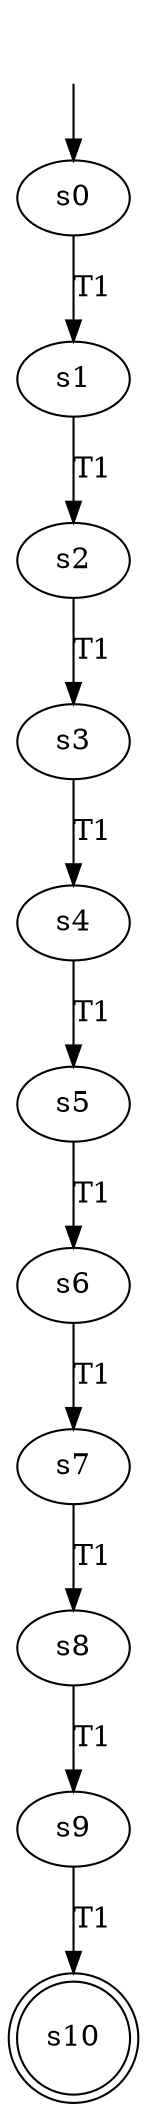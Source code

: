 digraph "MT1A" {
s0 [label=s0];
s1 [label=s1];
s2 [label=s2];
s3 [label=s3];
s4 [label=s4];
s5 [label=s5];
s6 [label=s6];
s7 [label=s7];
s8 [label=s8];
s9 [label=s9];
s10 [label=s10, shape=doublecircle];
s0 -> s1 [label="T1"];
s1 -> s2 [label="T1"];
s2 -> s3 [label="T1"];
s3 -> s4 [label="T1"];
s4 -> s5 [label="T1"];
s5 -> s6 [label="T1"];
s6 -> s7 [label="T1"];
s7 -> s8 [label="T1"];
s8 -> s9 [label="T1"];
s9 -> s10 [label="T1"];


__start0 [label="", shape=none];
__start0 -> s0  [label=""];
}
